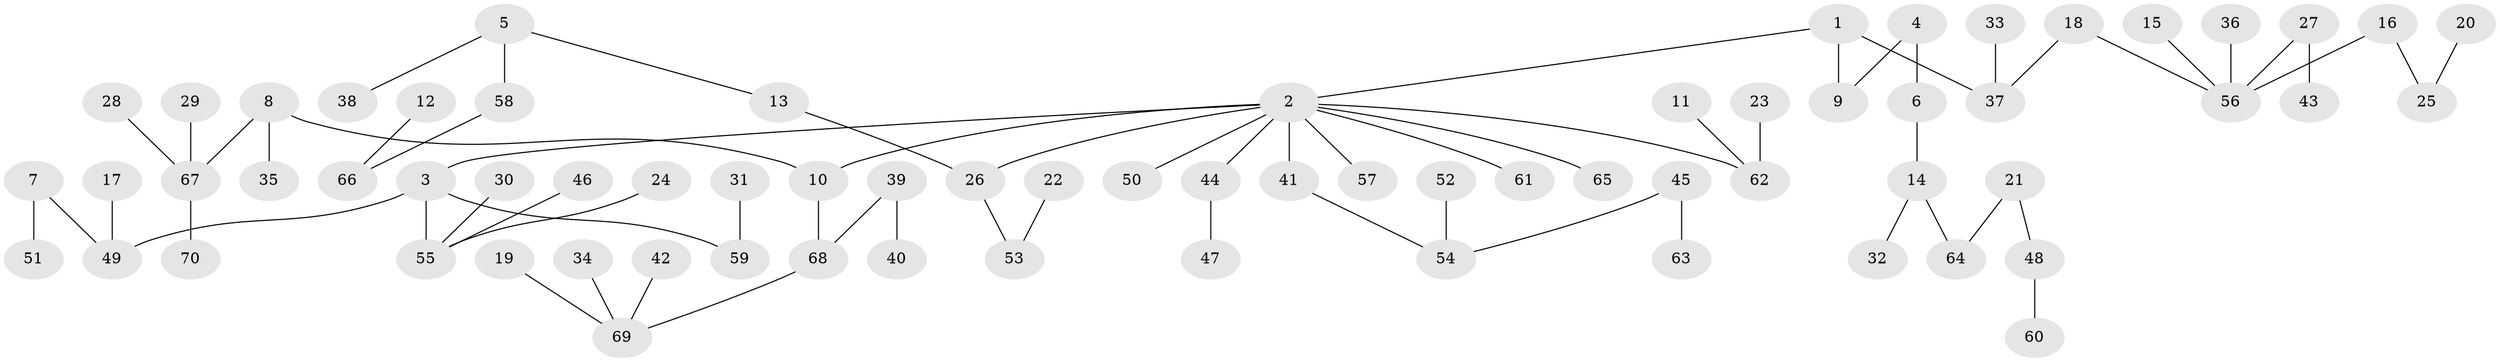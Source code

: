 // original degree distribution, {5: 0.05, 3: 0.1357142857142857, 8: 0.007142857142857143, 4: 0.07857142857142857, 2: 0.22857142857142856, 1: 0.5}
// Generated by graph-tools (version 1.1) at 2025/50/03/09/25 03:50:19]
// undirected, 70 vertices, 69 edges
graph export_dot {
graph [start="1"]
  node [color=gray90,style=filled];
  1;
  2;
  3;
  4;
  5;
  6;
  7;
  8;
  9;
  10;
  11;
  12;
  13;
  14;
  15;
  16;
  17;
  18;
  19;
  20;
  21;
  22;
  23;
  24;
  25;
  26;
  27;
  28;
  29;
  30;
  31;
  32;
  33;
  34;
  35;
  36;
  37;
  38;
  39;
  40;
  41;
  42;
  43;
  44;
  45;
  46;
  47;
  48;
  49;
  50;
  51;
  52;
  53;
  54;
  55;
  56;
  57;
  58;
  59;
  60;
  61;
  62;
  63;
  64;
  65;
  66;
  67;
  68;
  69;
  70;
  1 -- 2 [weight=1.0];
  1 -- 9 [weight=1.0];
  1 -- 37 [weight=1.0];
  2 -- 3 [weight=1.0];
  2 -- 10 [weight=1.0];
  2 -- 26 [weight=1.0];
  2 -- 41 [weight=1.0];
  2 -- 44 [weight=1.0];
  2 -- 50 [weight=1.0];
  2 -- 57 [weight=1.0];
  2 -- 61 [weight=1.0];
  2 -- 62 [weight=1.0];
  2 -- 65 [weight=1.0];
  3 -- 49 [weight=1.0];
  3 -- 55 [weight=1.0];
  3 -- 59 [weight=1.0];
  4 -- 6 [weight=1.0];
  4 -- 9 [weight=1.0];
  5 -- 13 [weight=1.0];
  5 -- 38 [weight=1.0];
  5 -- 58 [weight=1.0];
  6 -- 14 [weight=1.0];
  7 -- 49 [weight=1.0];
  7 -- 51 [weight=1.0];
  8 -- 10 [weight=1.0];
  8 -- 35 [weight=1.0];
  8 -- 67 [weight=1.0];
  10 -- 68 [weight=1.0];
  11 -- 62 [weight=1.0];
  12 -- 66 [weight=1.0];
  13 -- 26 [weight=1.0];
  14 -- 32 [weight=1.0];
  14 -- 64 [weight=1.0];
  15 -- 56 [weight=1.0];
  16 -- 25 [weight=1.0];
  16 -- 56 [weight=1.0];
  17 -- 49 [weight=1.0];
  18 -- 37 [weight=1.0];
  18 -- 56 [weight=1.0];
  19 -- 69 [weight=1.0];
  20 -- 25 [weight=1.0];
  21 -- 48 [weight=1.0];
  21 -- 64 [weight=1.0];
  22 -- 53 [weight=1.0];
  23 -- 62 [weight=1.0];
  24 -- 55 [weight=1.0];
  26 -- 53 [weight=1.0];
  27 -- 43 [weight=1.0];
  27 -- 56 [weight=1.0];
  28 -- 67 [weight=1.0];
  29 -- 67 [weight=1.0];
  30 -- 55 [weight=1.0];
  31 -- 59 [weight=1.0];
  33 -- 37 [weight=1.0];
  34 -- 69 [weight=1.0];
  36 -- 56 [weight=1.0];
  39 -- 40 [weight=1.0];
  39 -- 68 [weight=1.0];
  41 -- 54 [weight=1.0];
  42 -- 69 [weight=1.0];
  44 -- 47 [weight=1.0];
  45 -- 54 [weight=1.0];
  45 -- 63 [weight=1.0];
  46 -- 55 [weight=1.0];
  48 -- 60 [weight=1.0];
  52 -- 54 [weight=1.0];
  58 -- 66 [weight=1.0];
  67 -- 70 [weight=1.0];
  68 -- 69 [weight=1.0];
}
